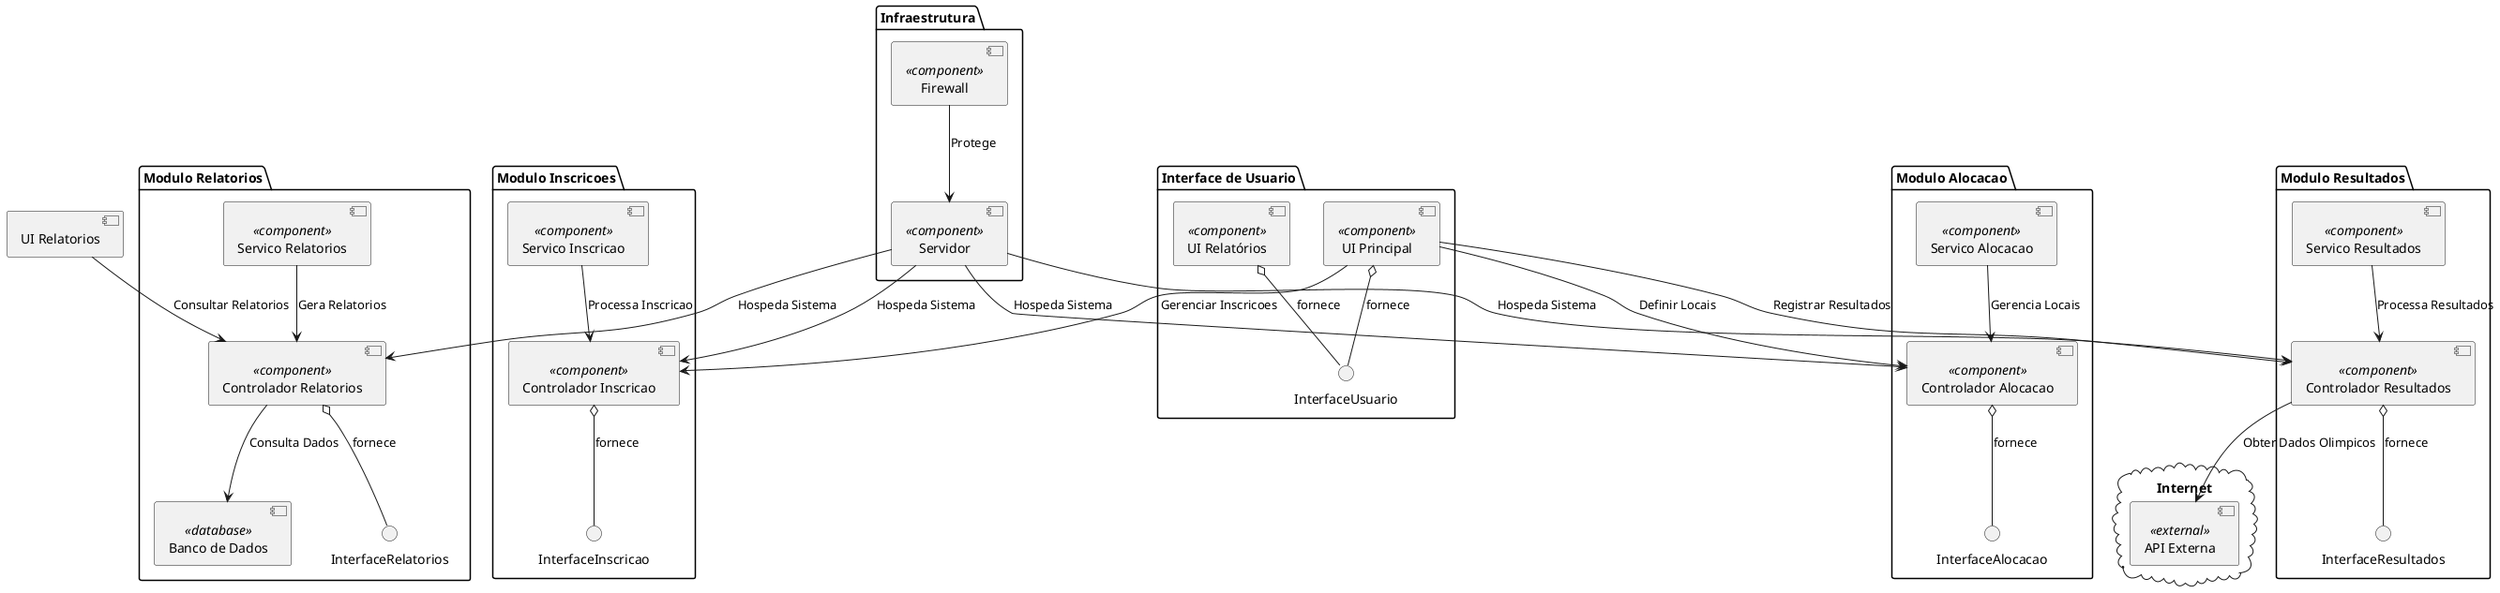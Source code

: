 @startuml
cloud "Internet" {
    [API Externa] <<external>>
}

package "Interface de Usuario" {
    [UI Principal] <<component>>
    [UI Relatórios] <<component>>
    
    interface "InterfaceUsuario" as IU
    [UI Principal] o-- IU : fornece
    [UI Relatórios] o-- IU : fornece
}

package "Modulo Inscricoes" {
    [Controlador Inscricao] <<component>>
    [Servico Inscricao] <<component>>
    
    interface "InterfaceInscricao" as II
    [Controlador Inscricao] o-- II : fornece
    [Servico Inscricao] --> [Controlador Inscricao] : Processa Inscricao
}

package "Modulo Alocacao" {
    [Controlador Alocacao] <<component>>
    [Servico Alocacao] <<component>>
    
    interface "InterfaceAlocacao" as IA
    [Controlador Alocacao] o-- IA : fornece
    [Servico Alocacao] --> [Controlador Alocacao] : Gerencia Locais
}

package "Modulo Resultados" {
    [Controlador Resultados] <<component>>
    [Servico Resultados] <<component>>
    
    interface "InterfaceResultados" as IR
    [Controlador Resultados] o-- IR : fornece
    [Servico Resultados] --> [Controlador Resultados] : Processa Resultados
}

package "Modulo Relatorios" {
    [Controlador Relatorios] <<component>>
    [Servico Relatorios] <<component>>
    [Banco de Dados] <<database>>
    
    interface "InterfaceRelatorios" as IRpt
    [Controlador Relatorios] o-- IRpt : fornece
    [Servico Relatorios] --> [Controlador Relatorios] : Gera Relatorios
    [Controlador Relatorios] --> [Banco de Dados] : Consulta Dados
}

package "Infraestrutura" {
    [Servidor] <<component>>
    [Firewall] <<component>>
    
    [Firewall] --> [Servidor] : Protege
}

[UI Principal] --> [Controlador Inscricao] : Gerenciar Inscricoes
[UI Principal] --> [Controlador Alocacao] : Definir Locais
[UI Principal] --> [Controlador Resultados] : Registrar Resultados
[UI Relatorios] --> [Controlador Relatorios] : Consultar Relatorios

[Controlador Resultados] --> [API Externa] : Obter Dados Olimpicos

[Servidor] --> [Controlador Inscricao] : Hospeda Sistema
[Servidor] --> [Controlador Alocacao] : Hospeda Sistema
[Servidor] --> [Controlador Resultados] : Hospeda Sistema
[Servidor] --> [Controlador Relatorios] : Hospeda Sistema

@enduml